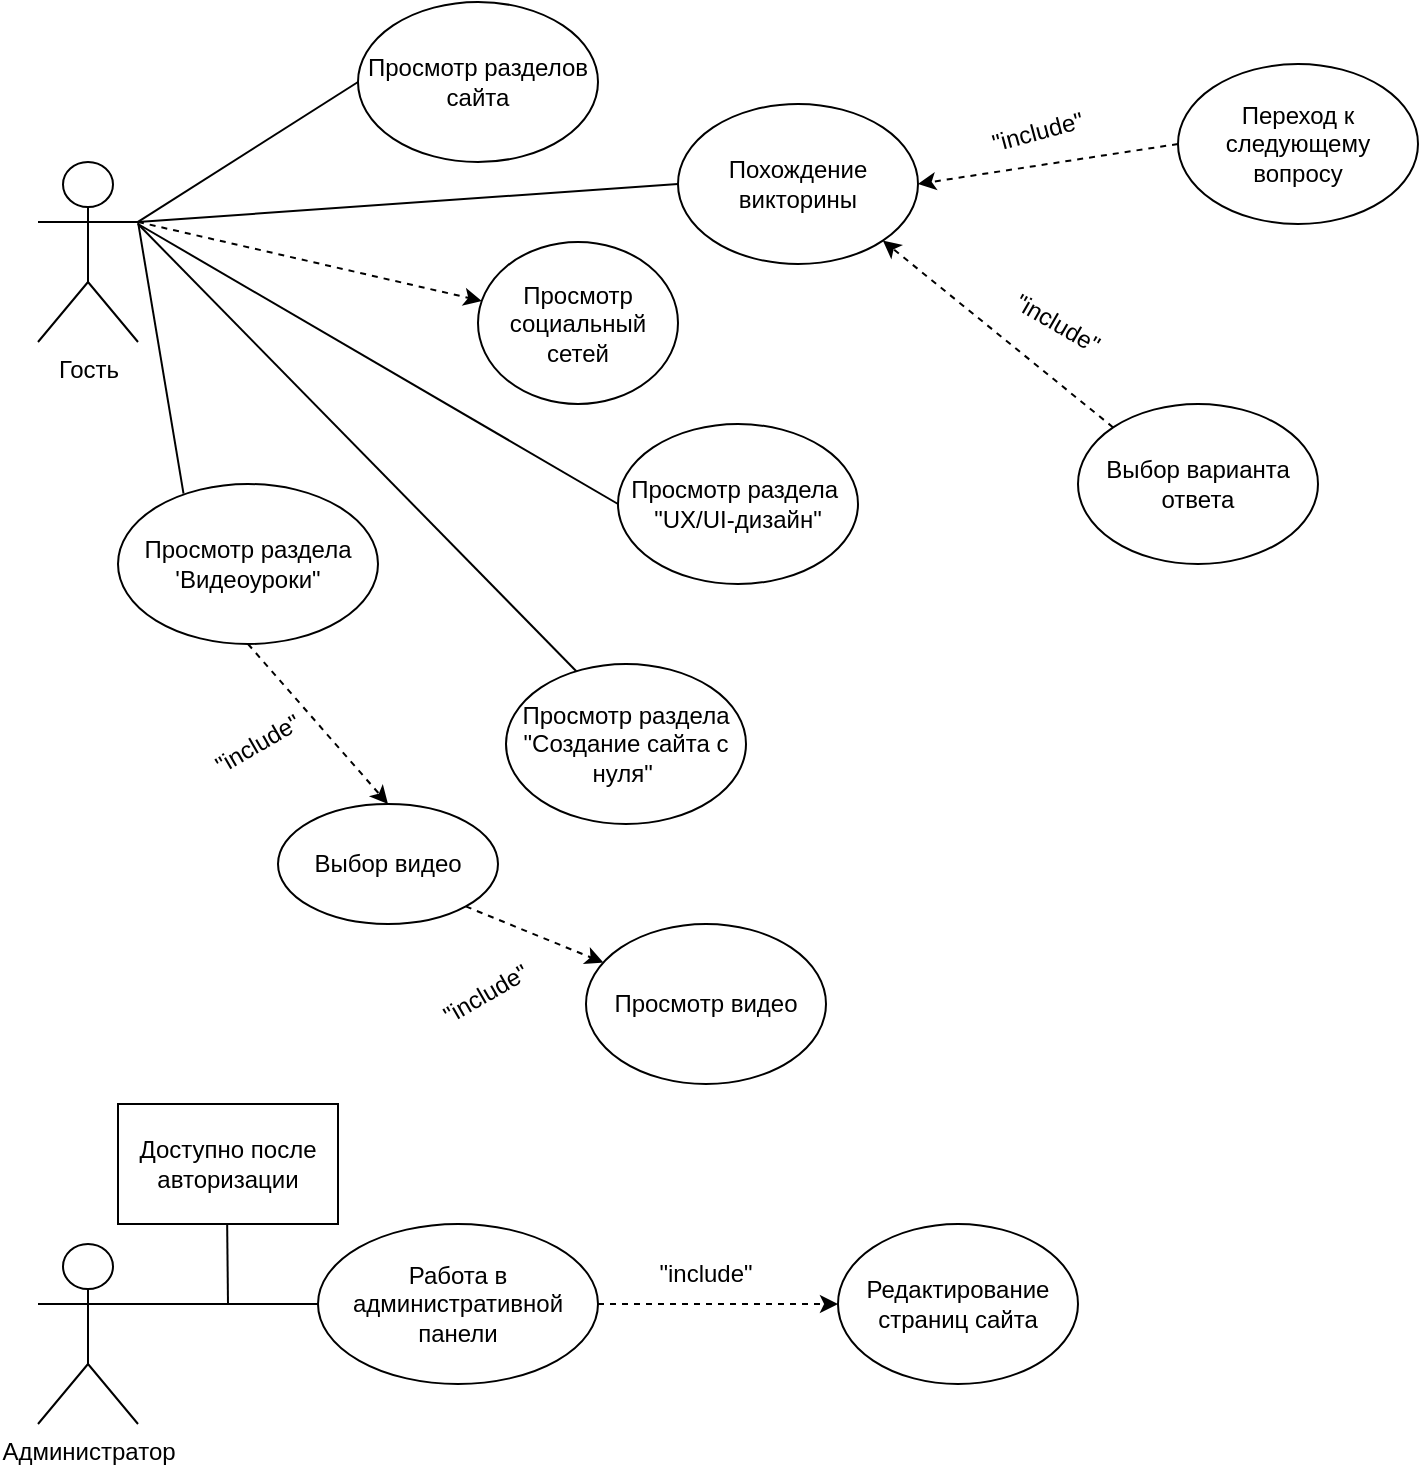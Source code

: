 <mxfile version="15.9.6" type="device" pages="3"><diagram id="6zFjr8xg1bocB_QFeu5Y" name="Page-1"><mxGraphModel dx="1209" dy="1831" grid="1" gridSize="10" guides="1" tooltips="1" connect="1" arrows="1" fold="1" page="1" pageScale="1" pageWidth="827" pageHeight="1169" math="0" shadow="0"><root><mxCell id="0"/><mxCell id="1" parent="0"/><mxCell id="PoQPvLugo3VqeYNXl5pw-15" style="edgeStyle=none;rounded=0;orthogonalLoop=1;jettySize=auto;html=1;exitX=1;exitY=0.333;exitDx=0;exitDy=0;exitPerimeter=0;dashed=1;" parent="1" source="3iMMFZIj-Du9Z4zX0poH-1" target="PoQPvLugo3VqeYNXl5pw-16" edge="1"><mxGeometry relative="1" as="geometry"><mxPoint x="320" y="-980" as="targetPoint"/></mxGeometry></mxCell><mxCell id="3iMMFZIj-Du9Z4zX0poH-1" value="&lt;font style=&quot;vertical-align: inherit&quot;&gt;&lt;font style=&quot;vertical-align: inherit&quot;&gt;Гость&lt;/font&gt;&lt;/font&gt;" style="shape=umlActor;verticalLabelPosition=bottom;verticalAlign=top;html=1;outlineConnect=0;" parent="1" vertex="1"><mxGeometry x="40" y="-1071" width="50" height="90" as="geometry"/></mxCell><mxCell id="3iMMFZIj-Du9Z4zX0poH-5" value="" style="endArrow=none;html=1;rounded=0;exitX=1;exitY=0.333;exitDx=0;exitDy=0;exitPerimeter=0;entryX=0;entryY=0.5;entryDx=0;entryDy=0;" parent="1" source="3iMMFZIj-Du9Z4zX0poH-1" target="3iMMFZIj-Du9Z4zX0poH-6" edge="1"><mxGeometry width="50" height="50" relative="1" as="geometry"><mxPoint x="240" y="-941" as="sourcePoint"/><mxPoint x="190" y="-1041" as="targetPoint"/></mxGeometry></mxCell><mxCell id="3iMMFZIj-Du9Z4zX0poH-6" value="&lt;font style=&quot;vertical-align: inherit&quot;&gt;&lt;font style=&quot;vertical-align: inherit&quot;&gt;Просмотр разделов сайта&lt;/font&gt;&lt;/font&gt;" style="ellipse;whiteSpace=wrap;html=1;" parent="1" vertex="1"><mxGeometry x="200" y="-1151" width="120" height="80" as="geometry"/></mxCell><mxCell id="3iMMFZIj-Du9Z4zX0poH-7" value="" style="endArrow=none;html=1;rounded=0;entryX=1;entryY=0.333;entryDx=0;entryDy=0;entryPerimeter=0;exitX=0;exitY=0.5;exitDx=0;exitDy=0;" parent="1" source="3iMMFZIj-Du9Z4zX0poH-8" target="3iMMFZIj-Du9Z4zX0poH-1" edge="1"><mxGeometry width="50" height="50" relative="1" as="geometry"><mxPoint x="210" y="-971" as="sourcePoint"/><mxPoint x="390" y="-931" as="targetPoint"/></mxGeometry></mxCell><mxCell id="3iMMFZIj-Du9Z4zX0poH-8" value="&lt;font style=&quot;vertical-align: inherit&quot;&gt;&lt;font style=&quot;vertical-align: inherit&quot;&gt;Похождение викторины&lt;/font&gt;&lt;/font&gt;" style="ellipse;whiteSpace=wrap;html=1;" parent="1" vertex="1"><mxGeometry x="360" y="-1100" width="120" height="80" as="geometry"/></mxCell><mxCell id="WNe3UTxolOmjll8zVeaq-1" style="rounded=0;orthogonalLoop=1;jettySize=auto;html=1;exitX=0.5;exitY=1;exitDx=0;exitDy=0;entryX=0.5;entryY=0;entryDx=0;entryDy=0;dashed=1;" parent="1" source="3iMMFZIj-Du9Z4zX0poH-9" target="PoQPvLugo3VqeYNXl5pw-4" edge="1"><mxGeometry relative="1" as="geometry"/></mxCell><mxCell id="3iMMFZIj-Du9Z4zX0poH-9" value="&lt;font style=&quot;vertical-align: inherit&quot;&gt;&lt;font style=&quot;vertical-align: inherit&quot;&gt;Просмотр раздела 'Видеоуроки&quot;&lt;/font&gt;&lt;/font&gt;" style="ellipse;whiteSpace=wrap;html=1;" parent="1" vertex="1"><mxGeometry x="80" y="-910" width="130" height="80" as="geometry"/></mxCell><mxCell id="3iMMFZIj-Du9Z4zX0poH-10" value="" style="endArrow=none;html=1;rounded=0;entryX=1;entryY=0.333;entryDx=0;entryDy=0;entryPerimeter=0;exitX=0.252;exitY=0.06;exitDx=0;exitDy=0;exitPerimeter=0;" parent="1" source="3iMMFZIj-Du9Z4zX0poH-9" target="3iMMFZIj-Du9Z4zX0poH-1" edge="1"><mxGeometry width="50" height="50" relative="1" as="geometry"><mxPoint x="140" y="-881" as="sourcePoint"/><mxPoint x="190" y="-931" as="targetPoint"/></mxGeometry></mxCell><mxCell id="3iMMFZIj-Du9Z4zX0poH-12" value="&lt;font style=&quot;vertical-align: inherit&quot;&gt;&lt;font style=&quot;vertical-align: inherit&quot;&gt;Администратор&lt;/font&gt;&lt;/font&gt;" style="shape=umlActor;verticalLabelPosition=bottom;verticalAlign=top;html=1;outlineConnect=0;" parent="1" vertex="1"><mxGeometry x="40" y="-530" width="50" height="90" as="geometry"/></mxCell><mxCell id="3iMMFZIj-Du9Z4zX0poH-17" style="edgeStyle=none;rounded=0;orthogonalLoop=1;jettySize=auto;html=1;exitX=0;exitY=0.5;exitDx=0;exitDy=0;entryX=1;entryY=0.5;entryDx=0;entryDy=0;dashed=1;" parent="1" source="3iMMFZIj-Du9Z4zX0poH-13" target="3iMMFZIj-Du9Z4zX0poH-8" edge="1"><mxGeometry relative="1" as="geometry"><Array as="points"/></mxGeometry></mxCell><mxCell id="3iMMFZIj-Du9Z4zX0poH-13" value="Переход к следующему вопросу" style="ellipse;whiteSpace=wrap;html=1;" parent="1" vertex="1"><mxGeometry x="610" y="-1120" width="120" height="80" as="geometry"/></mxCell><mxCell id="3iMMFZIj-Du9Z4zX0poH-22" style="edgeStyle=none;rounded=0;orthogonalLoop=1;jettySize=auto;html=1;exitX=1;exitY=0.5;exitDx=0;exitDy=0;entryX=0;entryY=0.5;entryDx=0;entryDy=0;dashed=1;" parent="1" source="3iMMFZIj-Du9Z4zX0poH-19" target="3iMMFZIj-Du9Z4zX0poH-21" edge="1"><mxGeometry relative="1" as="geometry"/></mxCell><mxCell id="3iMMFZIj-Du9Z4zX0poH-19" value="Работа в административной панели" style="ellipse;whiteSpace=wrap;html=1;" parent="1" vertex="1"><mxGeometry x="180" y="-540" width="140" height="80" as="geometry"/></mxCell><mxCell id="3iMMFZIj-Du9Z4zX0poH-20" value="" style="endArrow=none;html=1;rounded=0;entryX=1;entryY=0.333;entryDx=0;entryDy=0;entryPerimeter=0;exitX=0;exitY=0.5;exitDx=0;exitDy=0;" parent="1" source="3iMMFZIj-Du9Z4zX0poH-19" target="3iMMFZIj-Du9Z4zX0poH-12" edge="1"><mxGeometry width="50" height="50" relative="1" as="geometry"><mxPoint x="170" y="-370" as="sourcePoint"/><mxPoint x="220" y="-420" as="targetPoint"/></mxGeometry></mxCell><mxCell id="3iMMFZIj-Du9Z4zX0poH-21" value="Редактирование страниц сайта" style="ellipse;whiteSpace=wrap;html=1;" parent="1" vertex="1"><mxGeometry x="440" y="-540" width="120" height="80" as="geometry"/></mxCell><mxCell id="3iMMFZIj-Du9Z4zX0poH-23" value="&quot;include&quot;" style="text;html=1;strokeColor=none;fillColor=none;align=center;verticalAlign=middle;whiteSpace=wrap;rounded=0;" parent="1" vertex="1"><mxGeometry x="344" y="-530" width="60" height="30" as="geometry"/></mxCell><mxCell id="R57ayDYRXH570e296dC9-1" value="Просмотр раздела &quot;Создание сайта с нуля&quot;&amp;nbsp;" style="ellipse;whiteSpace=wrap;html=1;" parent="1" vertex="1"><mxGeometry x="274" y="-820" width="120" height="80" as="geometry"/></mxCell><mxCell id="R57ayDYRXH570e296dC9-3" value="Просмотр раздела&amp;nbsp;&lt;br&gt;&quot;UX/UI-дизайн&quot;" style="ellipse;whiteSpace=wrap;html=1;" parent="1" vertex="1"><mxGeometry x="330" y="-940" width="120" height="80" as="geometry"/></mxCell><mxCell id="R57ayDYRXH570e296dC9-4" value="" style="endArrow=none;html=1;rounded=0;exitX=0;exitY=0.5;exitDx=0;exitDy=0;" parent="1" source="R57ayDYRXH570e296dC9-3" edge="1"><mxGeometry width="50" height="50" relative="1" as="geometry"><mxPoint x="400" y="-890" as="sourcePoint"/><mxPoint x="90" y="-1040" as="targetPoint"/></mxGeometry></mxCell><mxCell id="R57ayDYRXH570e296dC9-6" value="" style="endArrow=none;html=1;rounded=0;exitX=0.293;exitY=0.045;exitDx=0;exitDy=0;exitPerimeter=0;" parent="1" source="R57ayDYRXH570e296dC9-1" edge="1"><mxGeometry width="50" height="50" relative="1" as="geometry"><mxPoint x="200" y="-850" as="sourcePoint"/><mxPoint x="90" y="-1040" as="targetPoint"/></mxGeometry></mxCell><mxCell id="WVTbJO7-60CZUAYjt4A1-1" value="Доступно после авторизации" style="rounded=0;whiteSpace=wrap;html=1;" parent="1" vertex="1"><mxGeometry x="80" y="-600" width="110" height="60" as="geometry"/></mxCell><mxCell id="WVTbJO7-60CZUAYjt4A1-6" value="" style="endArrow=none;html=1;rounded=0;" parent="1" edge="1"><mxGeometry width="50" height="50" relative="1" as="geometry"><mxPoint x="135" y="-500" as="sourcePoint"/><mxPoint x="134.58" y="-540" as="targetPoint"/></mxGeometry></mxCell><mxCell id="WNe3UTxolOmjll8zVeaq-4" style="edgeStyle=none;rounded=0;orthogonalLoop=1;jettySize=auto;html=1;exitX=1;exitY=1;exitDx=0;exitDy=0;dashed=1;" parent="1" source="PoQPvLugo3VqeYNXl5pw-4" target="PoQPvLugo3VqeYNXl5pw-7" edge="1"><mxGeometry relative="1" as="geometry"><mxPoint x="264" y="-700" as="sourcePoint"/></mxGeometry></mxCell><mxCell id="PoQPvLugo3VqeYNXl5pw-4" value="Выбор видео" style="ellipse;whiteSpace=wrap;html=1;" parent="1" vertex="1"><mxGeometry x="160" y="-750" width="110" height="60" as="geometry"/></mxCell><mxCell id="PoQPvLugo3VqeYNXl5pw-7" value="Просмотр видео" style="ellipse;whiteSpace=wrap;html=1;" parent="1" vertex="1"><mxGeometry x="314" y="-690" width="120" height="80" as="geometry"/></mxCell><mxCell id="KF0TxrLA-GmvNBzwr-IP-1" style="rounded=0;orthogonalLoop=1;jettySize=auto;html=1;exitX=0;exitY=0;exitDx=0;exitDy=0;entryX=1;entryY=1;entryDx=0;entryDy=0;dashed=1;" edge="1" parent="1" source="PoQPvLugo3VqeYNXl5pw-12" target="3iMMFZIj-Du9Z4zX0poH-8"><mxGeometry relative="1" as="geometry"/></mxCell><mxCell id="PoQPvLugo3VqeYNXl5pw-12" value="Выбор варианта ответа" style="ellipse;whiteSpace=wrap;html=1;" parent="1" vertex="1"><mxGeometry x="560" y="-950" width="120" height="80" as="geometry"/></mxCell><mxCell id="PoQPvLugo3VqeYNXl5pw-16" value="Просмотр социальный сетей" style="ellipse;whiteSpace=wrap;html=1;" parent="1" vertex="1"><mxGeometry x="260" y="-1031" width="100" height="81" as="geometry"/></mxCell><mxCell id="WNe3UTxolOmjll8zVeaq-2" value="&quot;include&quot;" style="text;html=1;strokeColor=none;fillColor=none;align=center;verticalAlign=middle;whiteSpace=wrap;rounded=0;rotation=-30;" parent="1" vertex="1"><mxGeometry x="120" y="-795" width="60" height="30" as="geometry"/></mxCell><mxCell id="WNe3UTxolOmjll8zVeaq-5" value="&quot;include&quot;" style="text;html=1;strokeColor=none;fillColor=none;align=center;verticalAlign=middle;whiteSpace=wrap;rounded=0;rotation=-30;" parent="1" vertex="1"><mxGeometry x="234" y="-670" width="60" height="30" as="geometry"/></mxCell><mxCell id="KF0TxrLA-GmvNBzwr-IP-3" value="&quot;include&quot;" style="text;html=1;strokeColor=none;fillColor=none;align=center;verticalAlign=middle;whiteSpace=wrap;rounded=0;rotation=30;" vertex="1" parent="1"><mxGeometry x="520" y="-1005.5" width="60" height="30" as="geometry"/></mxCell><mxCell id="KF0TxrLA-GmvNBzwr-IP-4" value="&quot;include&quot;" style="text;html=1;strokeColor=none;fillColor=none;align=center;verticalAlign=middle;whiteSpace=wrap;rounded=0;rotation=-15;" vertex="1" parent="1"><mxGeometry x="510" y="-1101" width="60" height="30" as="geometry"/></mxCell></root></mxGraphModel></diagram><diagram id="8--FMPvr0ynq3IeFpPot" name="Page-2"><mxGraphModel dx="1209" dy="662" grid="1" gridSize="10" guides="1" tooltips="1" connect="1" arrows="1" fold="1" page="1" pageScale="1" pageWidth="827" pageHeight="1169" math="0" shadow="0"><root><mxCell id="QokBlU4owu8Rtw7lDp8J-0"/><mxCell id="QokBlU4owu8Rtw7lDp8J-1" parent="QokBlU4owu8Rtw7lDp8J-0"/></root></mxGraphModel></diagram><diagram id="17QZbpZGb1OVxNYxcV-a" name="Page-3"><mxGraphModel dx="1209" dy="662" grid="1" gridSize="10" guides="1" tooltips="1" connect="1" arrows="1" fold="1" page="1" pageScale="1" pageWidth="827" pageHeight="1169" math="0" shadow="0"><root><mxCell id="Vz5SyVDAJqkxx7bccOUb-0"/><mxCell id="Vz5SyVDAJqkxx7bccOUb-1" parent="Vz5SyVDAJqkxx7bccOUb-0"/></root></mxGraphModel></diagram></mxfile>